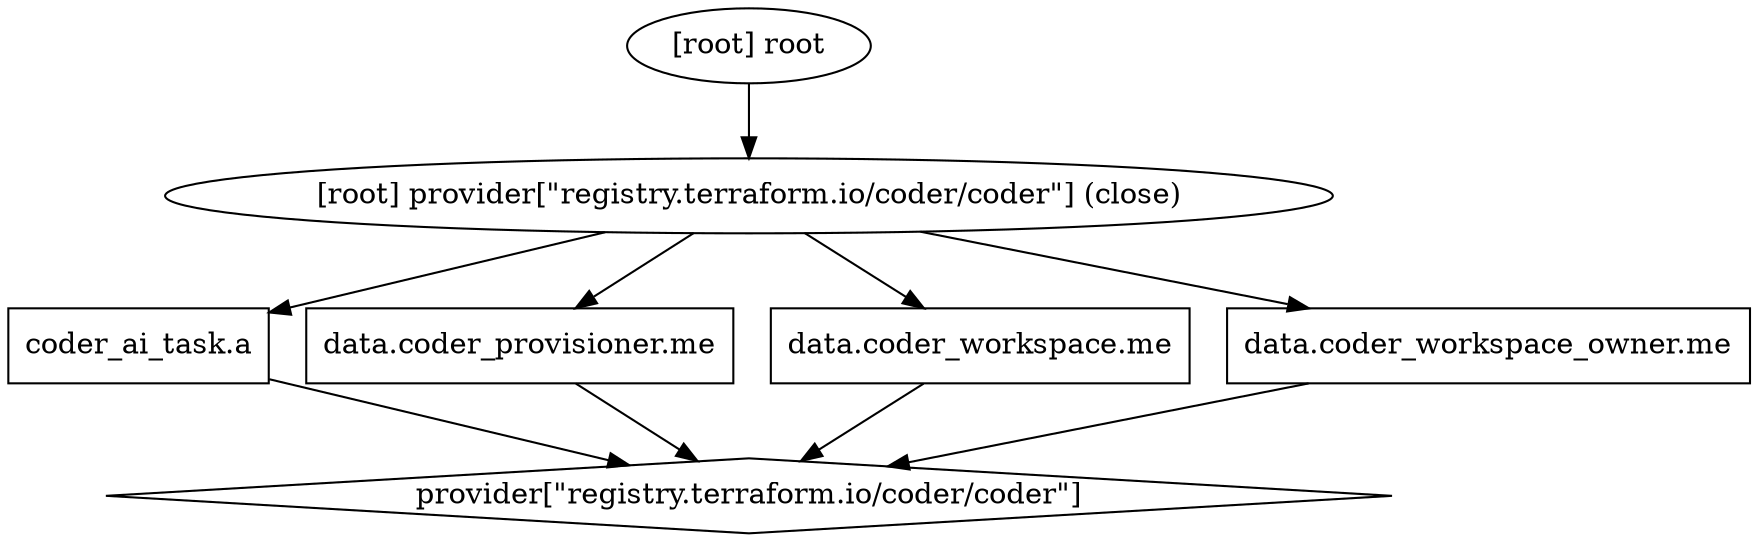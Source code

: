digraph {
	compound = "true"
	newrank = "true"
	subgraph "root" {
		"[root] coder_ai_task.a (expand)" [label = "coder_ai_task.a", shape = "box"]
		"[root] data.coder_provisioner.me (expand)" [label = "data.coder_provisioner.me", shape = "box"]
		"[root] data.coder_workspace.me (expand)" [label = "data.coder_workspace.me", shape = "box"]
		"[root] data.coder_workspace_owner.me (expand)" [label = "data.coder_workspace_owner.me", shape = "box"]
		"[root] provider[\"registry.terraform.io/coder/coder\"]" [label = "provider[\"registry.terraform.io/coder/coder\"]", shape = "diamond"]
		"[root] coder_ai_task.a (expand)" -> "[root] provider[\"registry.terraform.io/coder/coder\"]"
		"[root] data.coder_provisioner.me (expand)" -> "[root] provider[\"registry.terraform.io/coder/coder\"]"
		"[root] data.coder_workspace.me (expand)" -> "[root] provider[\"registry.terraform.io/coder/coder\"]"
		"[root] data.coder_workspace_owner.me (expand)" -> "[root] provider[\"registry.terraform.io/coder/coder\"]"
		"[root] provider[\"registry.terraform.io/coder/coder\"] (close)" -> "[root] coder_ai_task.a (expand)"
		"[root] provider[\"registry.terraform.io/coder/coder\"] (close)" -> "[root] data.coder_provisioner.me (expand)"
		"[root] provider[\"registry.terraform.io/coder/coder\"] (close)" -> "[root] data.coder_workspace.me (expand)"
		"[root] provider[\"registry.terraform.io/coder/coder\"] (close)" -> "[root] data.coder_workspace_owner.me (expand)"
		"[root] root" -> "[root] provider[\"registry.terraform.io/coder/coder\"] (close)"
	}
}

